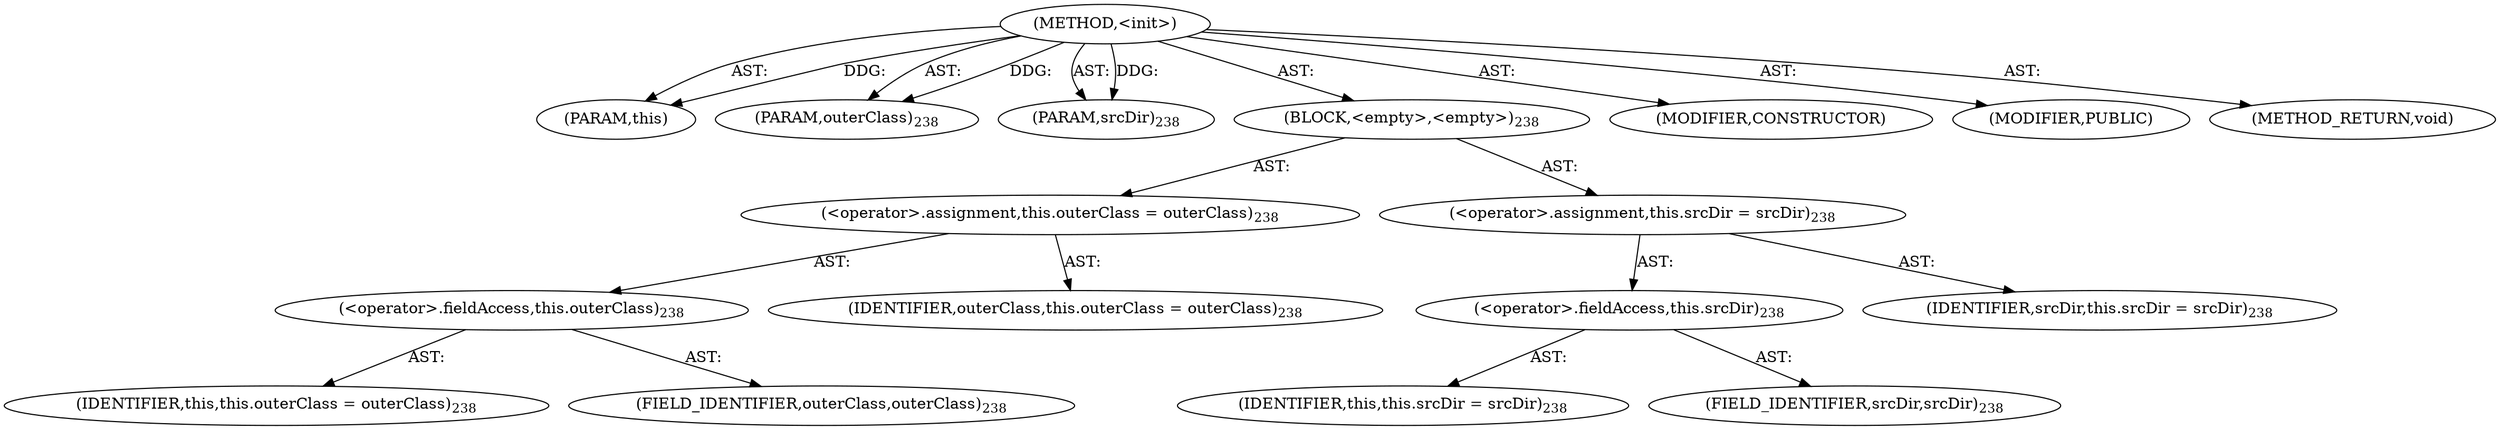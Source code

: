 digraph "&lt;init&gt;" {  
"111669149723" [label = <(METHOD,&lt;init&gt;)> ]
"115964117001" [label = <(PARAM,this)> ]
"115964117002" [label = <(PARAM,outerClass)<SUB>238</SUB>> ]
"115964117003" [label = <(PARAM,srcDir)<SUB>238</SUB>> ]
"25769803847" [label = <(BLOCK,&lt;empty&gt;,&lt;empty&gt;)<SUB>238</SUB>> ]
"30064771500" [label = <(&lt;operator&gt;.assignment,this.outerClass = outerClass)<SUB>238</SUB>> ]
"30064771501" [label = <(&lt;operator&gt;.fieldAccess,this.outerClass)<SUB>238</SUB>> ]
"68719476745" [label = <(IDENTIFIER,this,this.outerClass = outerClass)<SUB>238</SUB>> ]
"55834574931" [label = <(FIELD_IDENTIFIER,outerClass,outerClass)<SUB>238</SUB>> ]
"68719476746" [label = <(IDENTIFIER,outerClass,this.outerClass = outerClass)<SUB>238</SUB>> ]
"30064771502" [label = <(&lt;operator&gt;.assignment,this.srcDir = srcDir)<SUB>238</SUB>> ]
"30064771503" [label = <(&lt;operator&gt;.fieldAccess,this.srcDir)<SUB>238</SUB>> ]
"68719476747" [label = <(IDENTIFIER,this,this.srcDir = srcDir)<SUB>238</SUB>> ]
"55834574932" [label = <(FIELD_IDENTIFIER,srcDir,srcDir)<SUB>238</SUB>> ]
"68719476748" [label = <(IDENTIFIER,srcDir,this.srcDir = srcDir)<SUB>238</SUB>> ]
"133143986253" [label = <(MODIFIER,CONSTRUCTOR)> ]
"133143986254" [label = <(MODIFIER,PUBLIC)> ]
"128849018907" [label = <(METHOD_RETURN,void)> ]
  "111669149723" -> "115964117001"  [ label = "AST: "] 
  "111669149723" -> "115964117002"  [ label = "AST: "] 
  "111669149723" -> "115964117003"  [ label = "AST: "] 
  "111669149723" -> "25769803847"  [ label = "AST: "] 
  "111669149723" -> "133143986253"  [ label = "AST: "] 
  "111669149723" -> "133143986254"  [ label = "AST: "] 
  "111669149723" -> "128849018907"  [ label = "AST: "] 
  "25769803847" -> "30064771500"  [ label = "AST: "] 
  "25769803847" -> "30064771502"  [ label = "AST: "] 
  "30064771500" -> "30064771501"  [ label = "AST: "] 
  "30064771500" -> "68719476746"  [ label = "AST: "] 
  "30064771501" -> "68719476745"  [ label = "AST: "] 
  "30064771501" -> "55834574931"  [ label = "AST: "] 
  "30064771502" -> "30064771503"  [ label = "AST: "] 
  "30064771502" -> "68719476748"  [ label = "AST: "] 
  "30064771503" -> "68719476747"  [ label = "AST: "] 
  "30064771503" -> "55834574932"  [ label = "AST: "] 
  "111669149723" -> "115964117001"  [ label = "DDG: "] 
  "111669149723" -> "115964117002"  [ label = "DDG: "] 
  "111669149723" -> "115964117003"  [ label = "DDG: "] 
}
